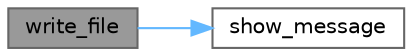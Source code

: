 digraph "write_file"
{
 // LATEX_PDF_SIZE
  bgcolor="transparent";
  edge [fontname=Helvetica,fontsize=10,labelfontname=Helvetica,labelfontsize=10];
  node [fontname=Helvetica,fontsize=10,shape=box,height=0.2,width=0.4];
  rankdir="LR";
  Node1 [id="Node000001",label="write_file",height=0.2,width=0.4,color="gray40", fillcolor="grey60", style="filled", fontcolor="black",tooltip="Writes a null-terminated string to a file."];
  Node1 -> Node2 [id="edge1_Node000001_Node000002",color="steelblue1",style="solid",tooltip=" "];
  Node2 [id="Node000002",label="show_message",height=0.2,width=0.4,color="grey40", fillcolor="white", style="filled",URL="$utils_8c.html#ad5ac4af3f2f12083132ff8418cf2d758",tooltip="Displays an error or information message."];
}
